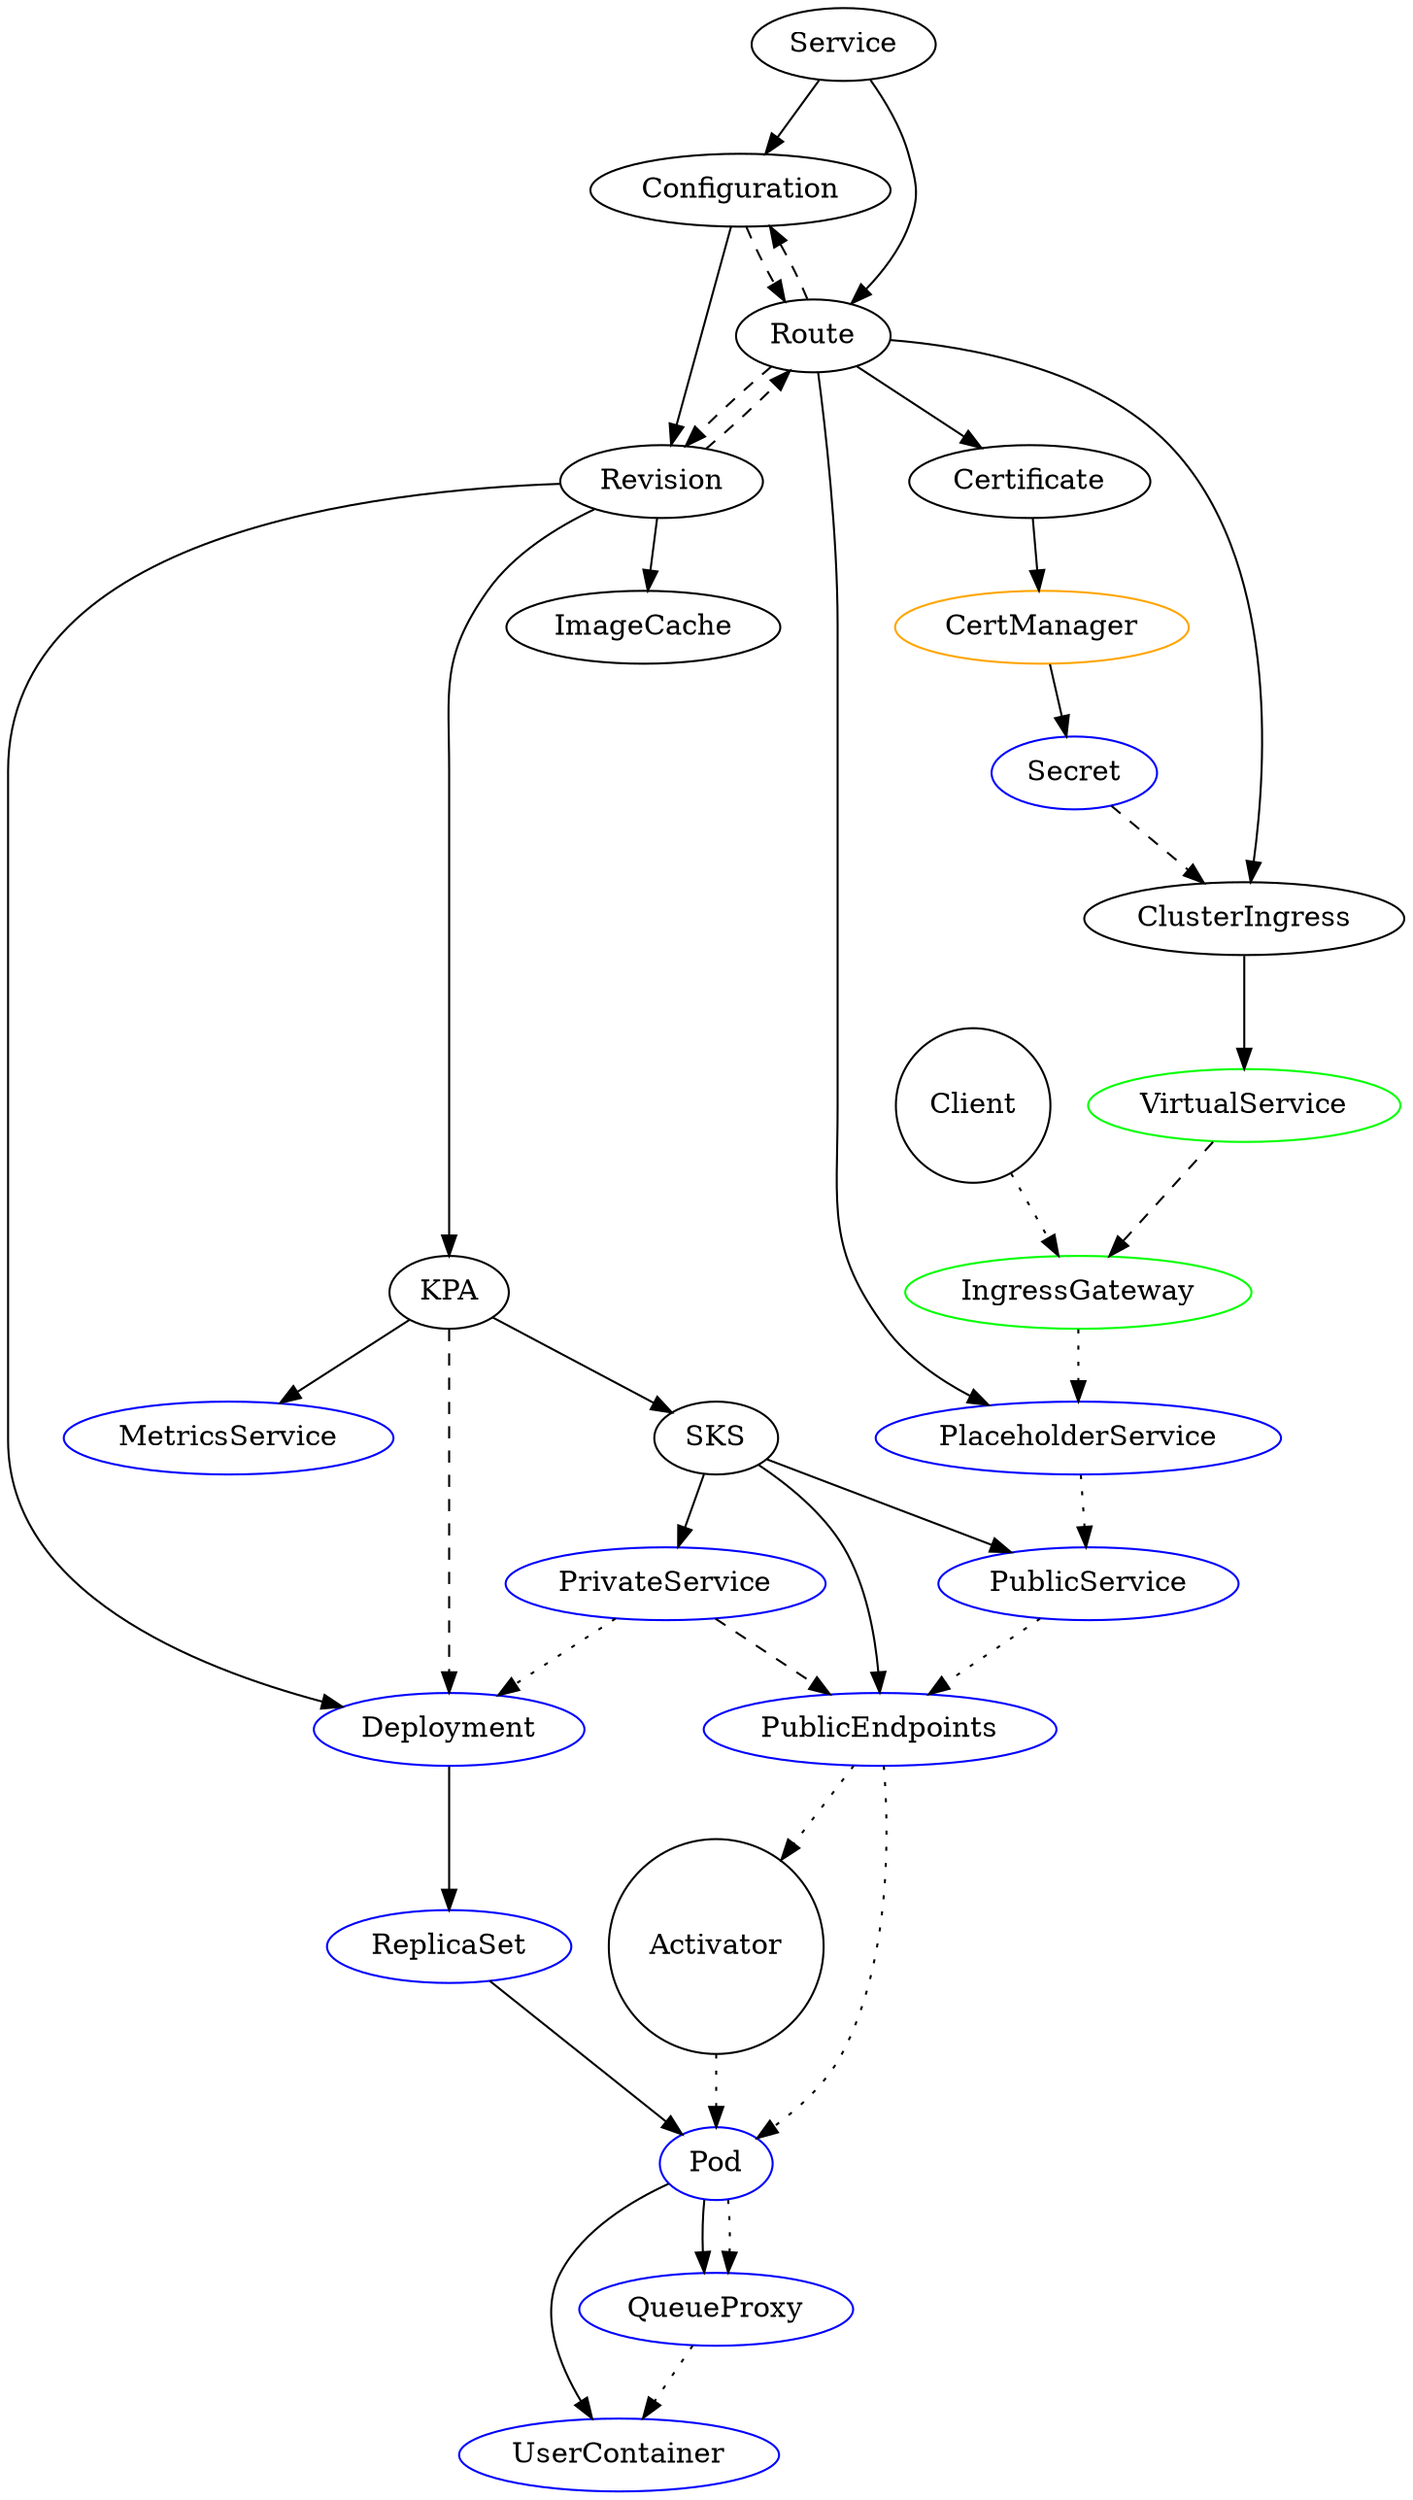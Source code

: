 digraph ReconciliationGraph {
  Service -> Configuration
  Service -> Route

  Revision -> Deployment
  Revision -> KPA
  Revision -> ImageCache

  KPA -> SKS
  KPA -> MetricsService
  KPA -> Deployment [style=dashed]

  Route -> ClusterIngress
  Route -> PlaceholderService
  Route -> Certificate

  // Tracking
  Configuration -> Route [style=dashed]
  Revision -> Route [style=dashed]
  Route -> Configuration [style=dashed]
  Route -> Revision [style=dashed]

  Certificate -> CertManager

  CertManager -> Secret
  Secret -> ClusterIngress [style=dashed]

  ClusterIngress -> VirtualService

  Configuration -> Revision

  SKS -> PublicService
  SKS -> PublicEndpoints
  SKS -> PrivateService

  Deployment -> ReplicaSet

  ReplicaSet -> Pod

  Pod -> UserContainer
  Pod -> QueueProxy

  VirtualService -> IngressGateway [style=dashed]

  PrivateService -> PublicEndpoints [style=dashed]

  // Traffic flow
  Client -> IngressGateway [style=dotted]
  IngressGateway -> PlaceholderService [style=dotted]
  PlaceholderService -> PublicService [style=dotted]
  PublicService -> PublicEndpoints [style=dotted]
  PublicEndpoints -> Pod [style=dotted]
  PublicEndpoints -> Activator [style=dotted]
  Activator -> Pod [style=dotted]
  Pod -> QueueProxy [style=dotted]
  QueueProxy -> UserContainer [style=dotted]

  PrivateService -> Deployment [style=dotted]

  // Kubernetes
  Deployment [color=blue]
  ReplicaSet [color=blue]
  Pod [color=blue]
  PublicService [color=blue]
  PublicEndpoints [color=blue]
  PrivateService [color=blue]
  MetricsService [color=blue]
  PlaceholderService [color=blue]
  Secret [color=blue]
  QueueProxy [color=blue]
  UserContainer [color=blue]

  // Istio
  VirtualService [color=green]
  IngressGateway [color=green]

  // CertManager
  CertManager [color=orange]

  // Singleton
  Activator [shape=circle]
  Client [shape=circle]
}
